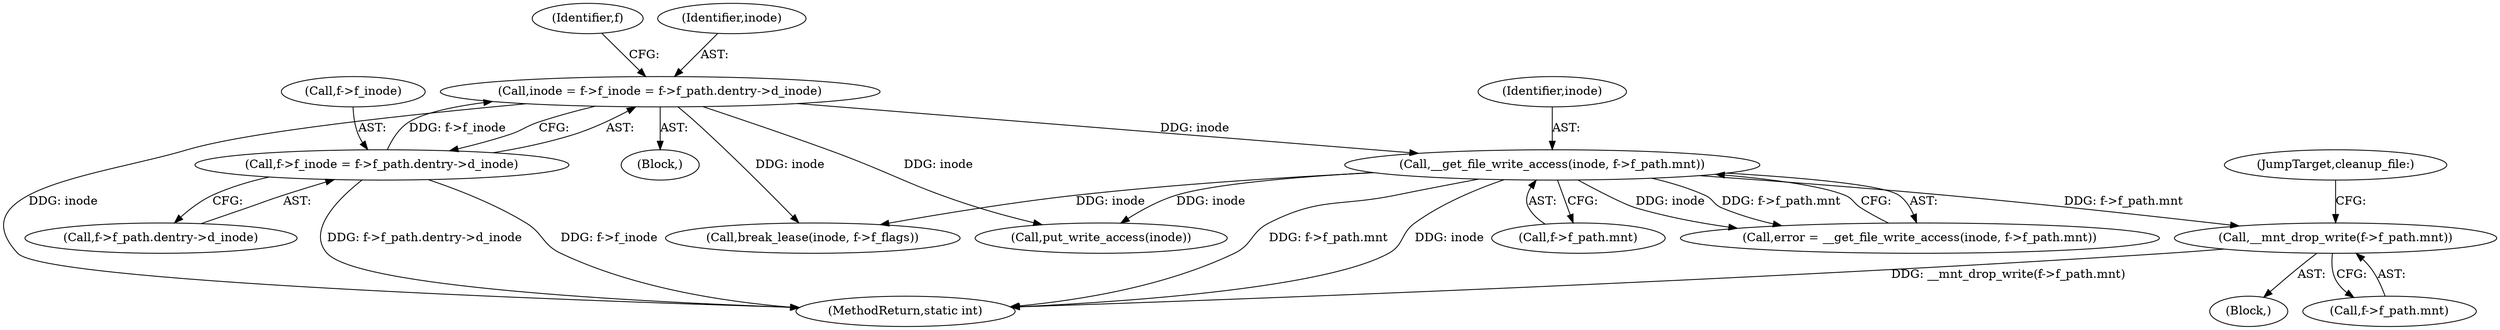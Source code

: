 digraph "0_linux_eee5cc2702929fd41cce28058dc6d6717f723f87_9@API" {
"1000331" [label="(Call,__mnt_drop_write(f->f_path.mnt))"];
"1000162" [label="(Call,__get_file_write_access(inode, f->f_path.mnt))"];
"1000140" [label="(Call,inode = f->f_inode = f->f_path.dentry->d_inode)"];
"1000142" [label="(Call,f->f_inode = f->f_path.dentry->d_inode)"];
"1000364" [label="(MethodReturn,static int)"];
"1000160" [label="(Call,error = __get_file_write_access(inode, f->f_path.mnt))"];
"1000328" [label="(Block,)"];
"1000337" [label="(JumpTarget,cleanup_file:)"];
"1000239" [label="(Call,break_lease(inode, f->f_flags))"];
"1000105" [label="(Block,)"];
"1000163" [label="(Identifier,inode)"];
"1000332" [label="(Call,f->f_path.mnt)"];
"1000164" [label="(Call,f->f_path.mnt)"];
"1000156" [label="(Identifier,f)"];
"1000146" [label="(Call,f->f_path.dentry->d_inode)"];
"1000140" [label="(Call,inode = f->f_inode = f->f_path.dentry->d_inode)"];
"1000331" [label="(Call,__mnt_drop_write(f->f_path.mnt))"];
"1000141" [label="(Identifier,inode)"];
"1000143" [label="(Call,f->f_inode)"];
"1000142" [label="(Call,f->f_inode = f->f_path.dentry->d_inode)"];
"1000320" [label="(Call,put_write_access(inode))"];
"1000162" [label="(Call,__get_file_write_access(inode, f->f_path.mnt))"];
"1000331" -> "1000328"  [label="AST: "];
"1000331" -> "1000332"  [label="CFG: "];
"1000332" -> "1000331"  [label="AST: "];
"1000337" -> "1000331"  [label="CFG: "];
"1000331" -> "1000364"  [label="DDG: __mnt_drop_write(f->f_path.mnt)"];
"1000162" -> "1000331"  [label="DDG: f->f_path.mnt"];
"1000162" -> "1000160"  [label="AST: "];
"1000162" -> "1000164"  [label="CFG: "];
"1000163" -> "1000162"  [label="AST: "];
"1000164" -> "1000162"  [label="AST: "];
"1000160" -> "1000162"  [label="CFG: "];
"1000162" -> "1000364"  [label="DDG: f->f_path.mnt"];
"1000162" -> "1000364"  [label="DDG: inode"];
"1000162" -> "1000160"  [label="DDG: inode"];
"1000162" -> "1000160"  [label="DDG: f->f_path.mnt"];
"1000140" -> "1000162"  [label="DDG: inode"];
"1000162" -> "1000239"  [label="DDG: inode"];
"1000162" -> "1000320"  [label="DDG: inode"];
"1000140" -> "1000105"  [label="AST: "];
"1000140" -> "1000142"  [label="CFG: "];
"1000141" -> "1000140"  [label="AST: "];
"1000142" -> "1000140"  [label="AST: "];
"1000156" -> "1000140"  [label="CFG: "];
"1000140" -> "1000364"  [label="DDG: inode"];
"1000142" -> "1000140"  [label="DDG: f->f_inode"];
"1000140" -> "1000239"  [label="DDG: inode"];
"1000140" -> "1000320"  [label="DDG: inode"];
"1000142" -> "1000146"  [label="CFG: "];
"1000143" -> "1000142"  [label="AST: "];
"1000146" -> "1000142"  [label="AST: "];
"1000142" -> "1000364"  [label="DDG: f->f_inode"];
"1000142" -> "1000364"  [label="DDG: f->f_path.dentry->d_inode"];
}

